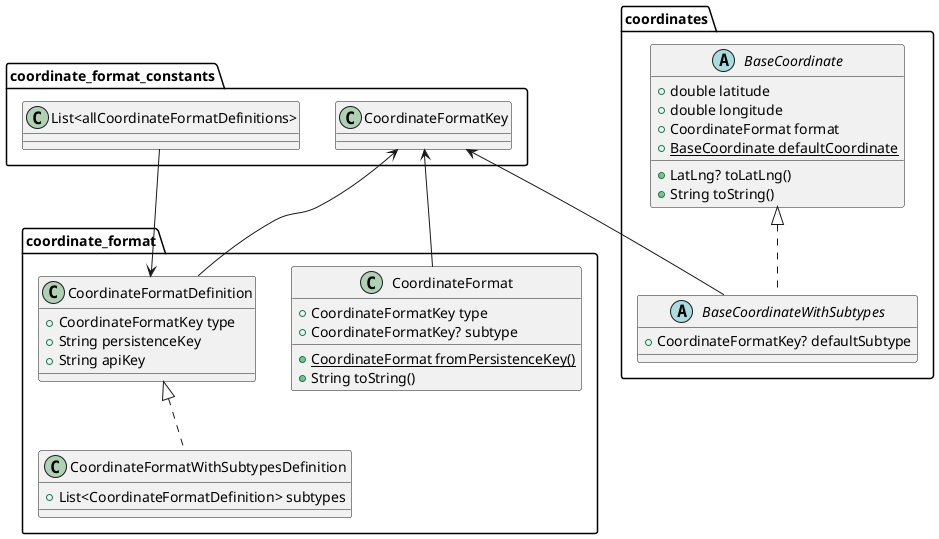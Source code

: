 @startuml
'https://plantuml.com/sequence-diagram

class "coordinate_format.CoordinateFormat" {
  +CoordinateFormatKey type
  +CoordinateFormatKey? subtype
  {static} +CoordinateFormat fromPersistenceKey()
  +String toString()
}

class "coordinate_format.CoordinateFormatDefinition" {
  +CoordinateFormatKey type
  +String persistenceKey
  +String apiKey
}

class "coordinate_format.CoordinateFormatWithSubtypesDefinition" {
  +List<CoordinateFormatDefinition> subtypes
}
"coordinate_format.CoordinateFormatDefinition" <|.. "coordinate_format.CoordinateFormatWithSubtypesDefinition"


abstract class "coordinates.BaseCoordinate" {
  +double latitude
  +double longitude
  +CoordinateFormat format
  {static} +BaseCoordinate defaultCoordinate
  +LatLng? toLatLng()
  +String toString()
}

abstract class "coordinates.BaseCoordinateWithSubtypes" {
  +CoordinateFormatKey? defaultSubtype
}
"coordinates.BaseCoordinate" <|.. "coordinates.BaseCoordinateWithSubtypes"

"coordinate_format_constants.CoordinateFormatKey" <-- "coordinate_format.CoordinateFormat"
"coordinate_format_constants.CoordinateFormatKey" <-- "coordinate_format.CoordinateFormatDefinition"
"coordinate_format_constants.CoordinateFormatKey" <-- "coordinates.BaseCoordinateWithSubtypes"

"coordinate_format_constants.List<allCoordinateFormatDefinitions>" --> "coordinate_format.CoordinateFormatDefinition"



@enduml